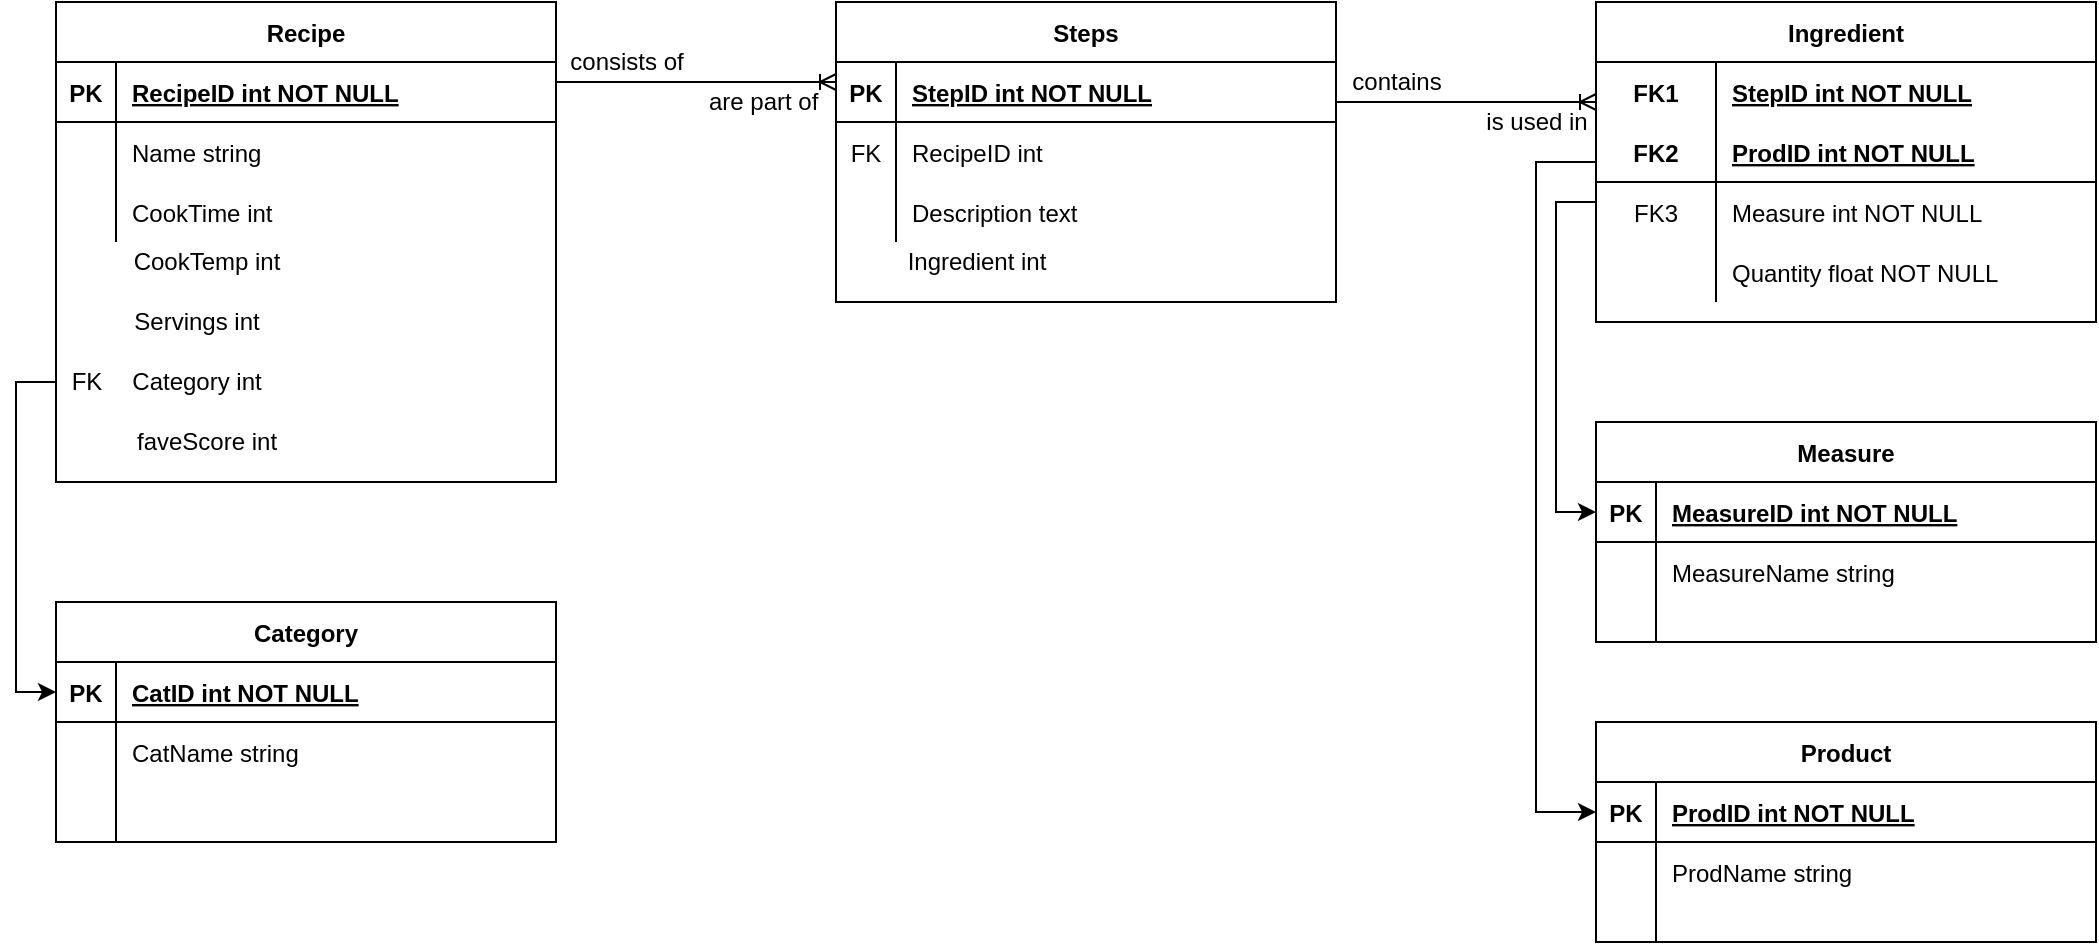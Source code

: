 <mxfile version="13.9.9" type="device"><diagram id="R2lEEEUBdFMjLlhIrx00" name="Page-1"><mxGraphModel dx="1086" dy="816" grid="1" gridSize="10" guides="1" tooltips="1" connect="1" arrows="1" fold="1" page="1" pageScale="1" pageWidth="850" pageHeight="1100" math="0" shadow="0" extFonts="Permanent Marker^https://fonts.googleapis.com/css?family=Permanent+Marker"><root><mxCell id="0"/><mxCell id="1" parent="0"/><mxCell id="C-vyLk0tnHw3VtMMgP7b-2" value="Recipe" style="shape=table;startSize=30;container=1;collapsible=1;childLayout=tableLayout;fixedRows=1;rowLines=0;fontStyle=1;align=center;resizeLast=1;" parent="1" vertex="1"><mxGeometry x="60" y="100" width="250" height="240" as="geometry"/></mxCell><mxCell id="C-vyLk0tnHw3VtMMgP7b-3" value="" style="shape=partialRectangle;collapsible=0;dropTarget=0;pointerEvents=0;fillColor=none;points=[[0,0.5],[1,0.5]];portConstraint=eastwest;top=0;left=0;right=0;bottom=1;" parent="C-vyLk0tnHw3VtMMgP7b-2" vertex="1"><mxGeometry y="30" width="250" height="30" as="geometry"/></mxCell><mxCell id="C-vyLk0tnHw3VtMMgP7b-4" value="PK" style="shape=partialRectangle;overflow=hidden;connectable=0;fillColor=none;top=0;left=0;bottom=0;right=0;fontStyle=1;" parent="C-vyLk0tnHw3VtMMgP7b-3" vertex="1"><mxGeometry width="30" height="30" as="geometry"/></mxCell><mxCell id="C-vyLk0tnHw3VtMMgP7b-5" value="RecipeID int NOT NULL " style="shape=partialRectangle;overflow=hidden;connectable=0;fillColor=none;top=0;left=0;bottom=0;right=0;align=left;spacingLeft=6;fontStyle=5;" parent="C-vyLk0tnHw3VtMMgP7b-3" vertex="1"><mxGeometry x="30" width="220" height="30" as="geometry"/></mxCell><mxCell id="C-vyLk0tnHw3VtMMgP7b-6" value="" style="shape=partialRectangle;collapsible=0;dropTarget=0;pointerEvents=0;fillColor=none;points=[[0,0.5],[1,0.5]];portConstraint=eastwest;top=0;left=0;right=0;bottom=0;" parent="C-vyLk0tnHw3VtMMgP7b-2" vertex="1"><mxGeometry y="60" width="250" height="30" as="geometry"/></mxCell><mxCell id="C-vyLk0tnHw3VtMMgP7b-7" value="" style="shape=partialRectangle;overflow=hidden;connectable=0;fillColor=none;top=0;left=0;bottom=0;right=0;" parent="C-vyLk0tnHw3VtMMgP7b-6" vertex="1"><mxGeometry width="30" height="30" as="geometry"/></mxCell><mxCell id="C-vyLk0tnHw3VtMMgP7b-8" value="Name string" style="shape=partialRectangle;overflow=hidden;connectable=0;fillColor=none;top=0;left=0;bottom=0;right=0;align=left;spacingLeft=6;" parent="C-vyLk0tnHw3VtMMgP7b-6" vertex="1"><mxGeometry x="30" width="220" height="30" as="geometry"/></mxCell><mxCell id="C-vyLk0tnHw3VtMMgP7b-9" value="" style="shape=partialRectangle;collapsible=0;dropTarget=0;pointerEvents=0;fillColor=none;points=[[0,0.5],[1,0.5]];portConstraint=eastwest;top=0;left=0;right=0;bottom=0;" parent="C-vyLk0tnHw3VtMMgP7b-2" vertex="1"><mxGeometry y="90" width="250" height="30" as="geometry"/></mxCell><mxCell id="C-vyLk0tnHw3VtMMgP7b-10" value="" style="shape=partialRectangle;overflow=hidden;connectable=0;fillColor=none;top=0;left=0;bottom=0;right=0;" parent="C-vyLk0tnHw3VtMMgP7b-9" vertex="1"><mxGeometry width="30" height="30" as="geometry"/></mxCell><mxCell id="C-vyLk0tnHw3VtMMgP7b-11" value="CookTime int" style="shape=partialRectangle;overflow=hidden;connectable=0;fillColor=none;top=0;left=0;bottom=0;right=0;align=left;spacingLeft=6;" parent="C-vyLk0tnHw3VtMMgP7b-9" vertex="1"><mxGeometry x="30" width="220" height="30" as="geometry"/></mxCell><mxCell id="B8sItTCYWvXH9NUUtVod-1" value="CookTemp int" style="text;html=1;align=center;verticalAlign=middle;resizable=0;points=[];autosize=1;strokeColor=none;" parent="1" vertex="1"><mxGeometry x="90" y="220" width="90" height="20" as="geometry"/></mxCell><mxCell id="B8sItTCYWvXH9NUUtVod-3" value="Servings int" style="text;html=1;align=center;verticalAlign=middle;resizable=0;points=[];autosize=1;strokeColor=none;" parent="1" vertex="1"><mxGeometry x="90" y="250" width="80" height="20" as="geometry"/></mxCell><mxCell id="B8sItTCYWvXH9NUUtVod-4" value="Category int" style="text;html=1;align=center;verticalAlign=middle;resizable=0;points=[];autosize=1;strokeColor=none;" parent="1" vertex="1"><mxGeometry x="90" y="280" width="80" height="20" as="geometry"/></mxCell><mxCell id="B8sItTCYWvXH9NUUtVod-13" value="Category" style="shape=table;startSize=30;container=1;collapsible=1;childLayout=tableLayout;fixedRows=1;rowLines=0;fontStyle=1;align=center;resizeLast=1;" parent="1" vertex="1"><mxGeometry x="60" y="400" width="250" height="120" as="geometry"/></mxCell><mxCell id="B8sItTCYWvXH9NUUtVod-14" value="" style="shape=partialRectangle;collapsible=0;dropTarget=0;pointerEvents=0;fillColor=none;points=[[0,0.5],[1,0.5]];portConstraint=eastwest;top=0;left=0;right=0;bottom=1;" parent="B8sItTCYWvXH9NUUtVod-13" vertex="1"><mxGeometry y="30" width="250" height="30" as="geometry"/></mxCell><mxCell id="B8sItTCYWvXH9NUUtVod-15" value="PK" style="shape=partialRectangle;overflow=hidden;connectable=0;fillColor=none;top=0;left=0;bottom=0;right=0;fontStyle=1;" parent="B8sItTCYWvXH9NUUtVod-14" vertex="1"><mxGeometry width="30" height="30" as="geometry"/></mxCell><mxCell id="B8sItTCYWvXH9NUUtVod-16" value="CatID int NOT NULL " style="shape=partialRectangle;overflow=hidden;connectable=0;fillColor=none;top=0;left=0;bottom=0;right=0;align=left;spacingLeft=6;fontStyle=5;" parent="B8sItTCYWvXH9NUUtVod-14" vertex="1"><mxGeometry x="30" width="220" height="30" as="geometry"/></mxCell><mxCell id="B8sItTCYWvXH9NUUtVod-17" value="" style="shape=partialRectangle;collapsible=0;dropTarget=0;pointerEvents=0;fillColor=none;points=[[0,0.5],[1,0.5]];portConstraint=eastwest;top=0;left=0;right=0;bottom=0;" parent="B8sItTCYWvXH9NUUtVod-13" vertex="1"><mxGeometry y="60" width="250" height="30" as="geometry"/></mxCell><mxCell id="B8sItTCYWvXH9NUUtVod-18" value="" style="shape=partialRectangle;overflow=hidden;connectable=0;fillColor=none;top=0;left=0;bottom=0;right=0;" parent="B8sItTCYWvXH9NUUtVod-17" vertex="1"><mxGeometry width="30" height="30" as="geometry"/></mxCell><mxCell id="B8sItTCYWvXH9NUUtVod-19" value="CatName string" style="shape=partialRectangle;overflow=hidden;connectable=0;fillColor=none;top=0;left=0;bottom=0;right=0;align=left;spacingLeft=6;" parent="B8sItTCYWvXH9NUUtVod-17" vertex="1"><mxGeometry x="30" width="220" height="30" as="geometry"/></mxCell><mxCell id="B8sItTCYWvXH9NUUtVod-20" value="" style="shape=partialRectangle;collapsible=0;dropTarget=0;pointerEvents=0;fillColor=none;points=[[0,0.5],[1,0.5]];portConstraint=eastwest;top=0;left=0;right=0;bottom=0;" parent="B8sItTCYWvXH9NUUtVod-13" vertex="1"><mxGeometry y="90" width="250" height="30" as="geometry"/></mxCell><mxCell id="B8sItTCYWvXH9NUUtVod-21" value="" style="shape=partialRectangle;overflow=hidden;connectable=0;fillColor=none;top=0;left=0;bottom=0;right=0;" parent="B8sItTCYWvXH9NUUtVod-20" vertex="1"><mxGeometry width="30" height="30" as="geometry"/></mxCell><mxCell id="B8sItTCYWvXH9NUUtVod-22" value="" style="shape=partialRectangle;overflow=hidden;connectable=0;fillColor=none;top=0;left=0;bottom=0;right=0;align=left;spacingLeft=6;" parent="B8sItTCYWvXH9NUUtVod-20" vertex="1"><mxGeometry x="30" width="220" height="30" as="geometry"/></mxCell><mxCell id="B8sItTCYWvXH9NUUtVod-27" value="" style="edgeStyle=entityRelationEdgeStyle;fontSize=12;html=1;endArrow=ERoneToMany;" parent="1" edge="1"><mxGeometry width="100" height="100" relative="1" as="geometry"><mxPoint x="310" y="140" as="sourcePoint"/><mxPoint x="450" y="140" as="targetPoint"/></mxGeometry></mxCell><mxCell id="B8sItTCYWvXH9NUUtVod-28" value="consists of" style="text;html=1;align=center;verticalAlign=middle;resizable=0;points=[];autosize=1;strokeColor=none;" parent="1" vertex="1"><mxGeometry x="310" y="120" width="70" height="20" as="geometry"/></mxCell><mxCell id="B8sItTCYWvXH9NUUtVod-43" value="Ingredient" style="shape=table;startSize=30;container=1;collapsible=1;childLayout=tableLayout;fixedRows=1;rowLines=0;fontStyle=1;align=center;resizeLast=1;" parent="1" vertex="1"><mxGeometry x="830" y="100" width="250" height="160" as="geometry"/></mxCell><mxCell id="B8sItTCYWvXH9NUUtVod-44" value="" style="shape=partialRectangle;collapsible=0;dropTarget=0;pointerEvents=0;fillColor=none;top=0;left=0;bottom=0;right=0;points=[[0,0.5],[1,0.5]];portConstraint=eastwest;" parent="B8sItTCYWvXH9NUUtVod-43" vertex="1"><mxGeometry y="30" width="250" height="30" as="geometry"/></mxCell><mxCell id="B8sItTCYWvXH9NUUtVod-45" value="FK1" style="shape=partialRectangle;connectable=0;fillColor=none;top=0;left=0;bottom=0;right=0;fontStyle=1;overflow=hidden;" parent="B8sItTCYWvXH9NUUtVod-44" vertex="1"><mxGeometry width="60" height="30" as="geometry"/></mxCell><mxCell id="B8sItTCYWvXH9NUUtVod-46" value="StepID int NOT NULL" style="shape=partialRectangle;connectable=0;fillColor=none;top=0;left=0;bottom=0;right=0;align=left;spacingLeft=6;fontStyle=5;overflow=hidden;" parent="B8sItTCYWvXH9NUUtVod-44" vertex="1"><mxGeometry x="60" width="190" height="30" as="geometry"/></mxCell><mxCell id="B8sItTCYWvXH9NUUtVod-47" value="" style="shape=partialRectangle;collapsible=0;dropTarget=0;pointerEvents=0;fillColor=none;top=0;left=0;bottom=1;right=0;points=[[0,0.5],[1,0.5]];portConstraint=eastwest;" parent="B8sItTCYWvXH9NUUtVod-43" vertex="1"><mxGeometry y="60" width="250" height="30" as="geometry"/></mxCell><mxCell id="B8sItTCYWvXH9NUUtVod-48" value="FK2" style="shape=partialRectangle;connectable=0;fillColor=none;top=0;left=0;bottom=0;right=0;fontStyle=1;overflow=hidden;" parent="B8sItTCYWvXH9NUUtVod-47" vertex="1"><mxGeometry width="60" height="30" as="geometry"/></mxCell><mxCell id="B8sItTCYWvXH9NUUtVod-49" value="ProdID int NOT NULL" style="shape=partialRectangle;connectable=0;fillColor=none;top=0;left=0;bottom=0;right=0;align=left;spacingLeft=6;fontStyle=5;overflow=hidden;" parent="B8sItTCYWvXH9NUUtVod-47" vertex="1"><mxGeometry x="60" width="190" height="30" as="geometry"/></mxCell><mxCell id="B8sItTCYWvXH9NUUtVod-50" value="" style="shape=partialRectangle;collapsible=0;dropTarget=0;pointerEvents=0;fillColor=none;top=0;left=0;bottom=0;right=0;points=[[0,0.5],[1,0.5]];portConstraint=eastwest;" parent="B8sItTCYWvXH9NUUtVod-43" vertex="1"><mxGeometry y="90" width="250" height="30" as="geometry"/></mxCell><mxCell id="B8sItTCYWvXH9NUUtVod-51" value="FK3" style="shape=partialRectangle;connectable=0;fillColor=none;top=0;left=0;bottom=0;right=0;editable=1;overflow=hidden;" parent="B8sItTCYWvXH9NUUtVod-50" vertex="1"><mxGeometry width="60" height="30" as="geometry"/></mxCell><mxCell id="B8sItTCYWvXH9NUUtVod-52" value="Measure int NOT NULL" style="shape=partialRectangle;connectable=0;fillColor=none;top=0;left=0;bottom=0;right=0;align=left;spacingLeft=6;overflow=hidden;" parent="B8sItTCYWvXH9NUUtVod-50" vertex="1"><mxGeometry x="60" width="190" height="30" as="geometry"/></mxCell><mxCell id="B8sItTCYWvXH9NUUtVod-53" value="" style="shape=partialRectangle;collapsible=0;dropTarget=0;pointerEvents=0;fillColor=none;top=0;left=0;bottom=0;right=0;points=[[0,0.5],[1,0.5]];portConstraint=eastwest;" parent="B8sItTCYWvXH9NUUtVod-43" vertex="1"><mxGeometry y="120" width="250" height="30" as="geometry"/></mxCell><mxCell id="B8sItTCYWvXH9NUUtVod-54" value="" style="shape=partialRectangle;connectable=0;fillColor=none;top=0;left=0;bottom=0;right=0;editable=1;overflow=hidden;" parent="B8sItTCYWvXH9NUUtVod-53" vertex="1"><mxGeometry width="60" height="30" as="geometry"/></mxCell><mxCell id="B8sItTCYWvXH9NUUtVod-55" value="Quantity float NOT NULL" style="shape=partialRectangle;connectable=0;fillColor=none;top=0;left=0;bottom=0;right=0;align=left;spacingLeft=6;overflow=hidden;" parent="B8sItTCYWvXH9NUUtVod-53" vertex="1"><mxGeometry x="60" width="190" height="30" as="geometry"/></mxCell><mxCell id="B8sItTCYWvXH9NUUtVod-58" value="FK" style="text;html=1;align=center;verticalAlign=middle;resizable=0;points=[];autosize=1;strokeColor=none;" parent="1" vertex="1"><mxGeometry x="60" y="280" width="30" height="20" as="geometry"/></mxCell><mxCell id="B8sItTCYWvXH9NUUtVod-59" value="Product" style="shape=table;startSize=30;container=1;collapsible=1;childLayout=tableLayout;fixedRows=1;rowLines=0;fontStyle=1;align=center;resizeLast=1;" parent="1" vertex="1"><mxGeometry x="830" y="460" width="250" height="110" as="geometry"/></mxCell><mxCell id="B8sItTCYWvXH9NUUtVod-60" value="" style="shape=partialRectangle;collapsible=0;dropTarget=0;pointerEvents=0;fillColor=none;points=[[0,0.5],[1,0.5]];portConstraint=eastwest;top=0;left=0;right=0;bottom=1;" parent="B8sItTCYWvXH9NUUtVod-59" vertex="1"><mxGeometry y="30" width="250" height="30" as="geometry"/></mxCell><mxCell id="B8sItTCYWvXH9NUUtVod-61" value="PK" style="shape=partialRectangle;overflow=hidden;connectable=0;fillColor=none;top=0;left=0;bottom=0;right=0;fontStyle=1;" parent="B8sItTCYWvXH9NUUtVod-60" vertex="1"><mxGeometry width="30" height="30" as="geometry"/></mxCell><mxCell id="B8sItTCYWvXH9NUUtVod-62" value="ProdID int NOT NULL " style="shape=partialRectangle;overflow=hidden;connectable=0;fillColor=none;top=0;left=0;bottom=0;right=0;align=left;spacingLeft=6;fontStyle=5;" parent="B8sItTCYWvXH9NUUtVod-60" vertex="1"><mxGeometry x="30" width="220" height="30" as="geometry"/></mxCell><mxCell id="B8sItTCYWvXH9NUUtVod-63" value="" style="shape=partialRectangle;collapsible=0;dropTarget=0;pointerEvents=0;fillColor=none;points=[[0,0.5],[1,0.5]];portConstraint=eastwest;top=0;left=0;right=0;bottom=0;" parent="B8sItTCYWvXH9NUUtVod-59" vertex="1"><mxGeometry y="60" width="250" height="30" as="geometry"/></mxCell><mxCell id="B8sItTCYWvXH9NUUtVod-64" value="" style="shape=partialRectangle;overflow=hidden;connectable=0;fillColor=none;top=0;left=0;bottom=0;right=0;" parent="B8sItTCYWvXH9NUUtVod-63" vertex="1"><mxGeometry width="30" height="30" as="geometry"/></mxCell><mxCell id="B8sItTCYWvXH9NUUtVod-65" value="ProdName string" style="shape=partialRectangle;overflow=hidden;connectable=0;fillColor=none;top=0;left=0;bottom=0;right=0;align=left;spacingLeft=6;" parent="B8sItTCYWvXH9NUUtVod-63" vertex="1"><mxGeometry x="30" width="220" height="30" as="geometry"/></mxCell><mxCell id="B8sItTCYWvXH9NUUtVod-66" value="" style="shape=partialRectangle;collapsible=0;dropTarget=0;pointerEvents=0;fillColor=none;points=[[0,0.5],[1,0.5]];portConstraint=eastwest;top=0;left=0;right=0;bottom=0;" parent="B8sItTCYWvXH9NUUtVod-59" vertex="1"><mxGeometry y="90" width="250" height="20" as="geometry"/></mxCell><mxCell id="B8sItTCYWvXH9NUUtVod-67" value="" style="shape=partialRectangle;overflow=hidden;connectable=0;fillColor=none;top=0;left=0;bottom=0;right=0;" parent="B8sItTCYWvXH9NUUtVod-66" vertex="1"><mxGeometry width="30" height="20" as="geometry"/></mxCell><mxCell id="B8sItTCYWvXH9NUUtVod-68" value="" style="shape=partialRectangle;overflow=hidden;connectable=0;fillColor=none;top=0;left=0;bottom=0;right=0;align=left;spacingLeft=6;" parent="B8sItTCYWvXH9NUUtVod-66" vertex="1"><mxGeometry x="30" width="220" height="20" as="geometry"/></mxCell><mxCell id="B8sItTCYWvXH9NUUtVod-69" value="Steps" style="shape=table;startSize=30;container=1;collapsible=1;childLayout=tableLayout;fixedRows=1;rowLines=0;fontStyle=1;align=center;resizeLast=1;" parent="1" vertex="1"><mxGeometry x="450" y="100" width="250" height="150" as="geometry"/></mxCell><mxCell id="B8sItTCYWvXH9NUUtVod-70" value="" style="shape=partialRectangle;collapsible=0;dropTarget=0;pointerEvents=0;fillColor=none;points=[[0,0.5],[1,0.5]];portConstraint=eastwest;top=0;left=0;right=0;bottom=1;" parent="B8sItTCYWvXH9NUUtVod-69" vertex="1"><mxGeometry y="30" width="250" height="30" as="geometry"/></mxCell><mxCell id="B8sItTCYWvXH9NUUtVod-71" value="PK" style="shape=partialRectangle;overflow=hidden;connectable=0;fillColor=none;top=0;left=0;bottom=0;right=0;fontStyle=1;" parent="B8sItTCYWvXH9NUUtVod-70" vertex="1"><mxGeometry width="30" height="30" as="geometry"/></mxCell><mxCell id="B8sItTCYWvXH9NUUtVod-72" value="StepID int NOT NULL " style="shape=partialRectangle;overflow=hidden;connectable=0;fillColor=none;top=0;left=0;bottom=0;right=0;align=left;spacingLeft=6;fontStyle=5;" parent="B8sItTCYWvXH9NUUtVod-70" vertex="1"><mxGeometry x="30" width="220" height="30" as="geometry"/></mxCell><mxCell id="B8sItTCYWvXH9NUUtVod-73" value="" style="shape=partialRectangle;collapsible=0;dropTarget=0;pointerEvents=0;fillColor=none;points=[[0,0.5],[1,0.5]];portConstraint=eastwest;top=0;left=0;right=0;bottom=0;" parent="B8sItTCYWvXH9NUUtVod-69" vertex="1"><mxGeometry y="60" width="250" height="30" as="geometry"/></mxCell><mxCell id="B8sItTCYWvXH9NUUtVod-74" value="FK" style="shape=partialRectangle;overflow=hidden;connectable=0;fillColor=none;top=0;left=0;bottom=0;right=0;" parent="B8sItTCYWvXH9NUUtVod-73" vertex="1"><mxGeometry width="30" height="30" as="geometry"/></mxCell><mxCell id="B8sItTCYWvXH9NUUtVod-75" value="RecipeID int" style="shape=partialRectangle;overflow=hidden;connectable=0;fillColor=none;top=0;left=0;bottom=0;right=0;align=left;spacingLeft=6;" parent="B8sItTCYWvXH9NUUtVod-73" vertex="1"><mxGeometry x="30" width="220" height="30" as="geometry"/></mxCell><mxCell id="B8sItTCYWvXH9NUUtVod-76" value="" style="shape=partialRectangle;collapsible=0;dropTarget=0;pointerEvents=0;fillColor=none;points=[[0,0.5],[1,0.5]];portConstraint=eastwest;top=0;left=0;right=0;bottom=0;" parent="B8sItTCYWvXH9NUUtVod-69" vertex="1"><mxGeometry y="90" width="250" height="30" as="geometry"/></mxCell><mxCell id="B8sItTCYWvXH9NUUtVod-77" value="" style="shape=partialRectangle;overflow=hidden;connectable=0;fillColor=none;top=0;left=0;bottom=0;right=0;" parent="B8sItTCYWvXH9NUUtVod-76" vertex="1"><mxGeometry width="30" height="30" as="geometry"/></mxCell><mxCell id="B8sItTCYWvXH9NUUtVod-78" value="Description text" style="shape=partialRectangle;overflow=hidden;connectable=0;fillColor=none;top=0;left=0;bottom=0;right=0;align=left;spacingLeft=6;" parent="B8sItTCYWvXH9NUUtVod-76" vertex="1"><mxGeometry x="30" width="220" height="30" as="geometry"/></mxCell><mxCell id="B8sItTCYWvXH9NUUtVod-85" style="edgeStyle=orthogonalEdgeStyle;rounded=0;orthogonalLoop=1;jettySize=auto;html=1;entryX=0;entryY=0.5;entryDx=0;entryDy=0;" parent="1" source="B8sItTCYWvXH9NUUtVod-58" target="B8sItTCYWvXH9NUUtVod-14" edge="1"><mxGeometry relative="1" as="geometry"><mxPoint x="55" y="290" as="sourcePoint"/><Array as="points"><mxPoint x="40" y="290"/><mxPoint x="40" y="445"/></Array></mxGeometry></mxCell><mxCell id="B8sItTCYWvXH9NUUtVod-86" value="Ingredient int" style="text;html=1;align=center;verticalAlign=middle;resizable=0;points=[];autosize=1;strokeColor=none;" parent="1" vertex="1"><mxGeometry x="480" y="220" width="80" height="20" as="geometry"/></mxCell><mxCell id="B8sItTCYWvXH9NUUtVod-89" value="" style="edgeStyle=entityRelationEdgeStyle;fontSize=12;html=1;endArrow=ERoneToMany;" parent="1" edge="1"><mxGeometry width="100" height="100" relative="1" as="geometry"><mxPoint x="700" y="150" as="sourcePoint"/><mxPoint x="830" y="150" as="targetPoint"/></mxGeometry></mxCell><mxCell id="B8sItTCYWvXH9NUUtVod-90" value="are part of&amp;nbsp;" style="text;html=1;align=center;verticalAlign=middle;resizable=0;points=[];autosize=1;strokeColor=none;" parent="1" vertex="1"><mxGeometry x="380" y="140" width="70" height="20" as="geometry"/></mxCell><mxCell id="B8sItTCYWvXH9NUUtVod-91" value="contains" style="text;html=1;align=center;verticalAlign=middle;resizable=0;points=[];autosize=1;strokeColor=none;" parent="1" vertex="1"><mxGeometry x="700" y="130" width="60" height="20" as="geometry"/></mxCell><mxCell id="B8sItTCYWvXH9NUUtVod-92" style="edgeStyle=orthogonalEdgeStyle;rounded=0;orthogonalLoop=1;jettySize=auto;html=1;entryX=0;entryY=0.5;entryDx=0;entryDy=0;" parent="1" edge="1"><mxGeometry relative="1" as="geometry"><mxPoint x="830" y="200" as="sourcePoint"/><mxPoint x="830" y="355" as="targetPoint"/><Array as="points"><mxPoint x="810" y="200"/><mxPoint x="810" y="355"/></Array></mxGeometry></mxCell><mxCell id="B8sItTCYWvXH9NUUtVod-93" value="Measure" style="shape=table;startSize=30;container=1;collapsible=1;childLayout=tableLayout;fixedRows=1;rowLines=0;fontStyle=1;align=center;resizeLast=1;" parent="1" vertex="1"><mxGeometry x="830" y="310" width="250" height="110" as="geometry"/></mxCell><mxCell id="B8sItTCYWvXH9NUUtVod-94" value="" style="shape=partialRectangle;collapsible=0;dropTarget=0;pointerEvents=0;fillColor=none;points=[[0,0.5],[1,0.5]];portConstraint=eastwest;top=0;left=0;right=0;bottom=1;" parent="B8sItTCYWvXH9NUUtVod-93" vertex="1"><mxGeometry y="30" width="250" height="30" as="geometry"/></mxCell><mxCell id="B8sItTCYWvXH9NUUtVod-95" value="PK" style="shape=partialRectangle;overflow=hidden;connectable=0;fillColor=none;top=0;left=0;bottom=0;right=0;fontStyle=1;" parent="B8sItTCYWvXH9NUUtVod-94" vertex="1"><mxGeometry width="30" height="30" as="geometry"/></mxCell><mxCell id="B8sItTCYWvXH9NUUtVod-96" value="MeasureID int NOT NULL " style="shape=partialRectangle;overflow=hidden;connectable=0;fillColor=none;top=0;left=0;bottom=0;right=0;align=left;spacingLeft=6;fontStyle=5;" parent="B8sItTCYWvXH9NUUtVod-94" vertex="1"><mxGeometry x="30" width="220" height="30" as="geometry"/></mxCell><mxCell id="B8sItTCYWvXH9NUUtVod-97" value="" style="shape=partialRectangle;collapsible=0;dropTarget=0;pointerEvents=0;fillColor=none;points=[[0,0.5],[1,0.5]];portConstraint=eastwest;top=0;left=0;right=0;bottom=0;" parent="B8sItTCYWvXH9NUUtVod-93" vertex="1"><mxGeometry y="60" width="250" height="30" as="geometry"/></mxCell><mxCell id="B8sItTCYWvXH9NUUtVod-98" value="" style="shape=partialRectangle;overflow=hidden;connectable=0;fillColor=none;top=0;left=0;bottom=0;right=0;" parent="B8sItTCYWvXH9NUUtVod-97" vertex="1"><mxGeometry width="30" height="30" as="geometry"/></mxCell><mxCell id="B8sItTCYWvXH9NUUtVod-99" value="MeasureName string" style="shape=partialRectangle;overflow=hidden;connectable=0;fillColor=none;top=0;left=0;bottom=0;right=0;align=left;spacingLeft=6;" parent="B8sItTCYWvXH9NUUtVod-97" vertex="1"><mxGeometry x="30" width="220" height="30" as="geometry"/></mxCell><mxCell id="B8sItTCYWvXH9NUUtVod-100" value="" style="shape=partialRectangle;collapsible=0;dropTarget=0;pointerEvents=0;fillColor=none;points=[[0,0.5],[1,0.5]];portConstraint=eastwest;top=0;left=0;right=0;bottom=0;" parent="B8sItTCYWvXH9NUUtVod-93" vertex="1"><mxGeometry y="90" width="250" height="20" as="geometry"/></mxCell><mxCell id="B8sItTCYWvXH9NUUtVod-101" value="" style="shape=partialRectangle;overflow=hidden;connectable=0;fillColor=none;top=0;left=0;bottom=0;right=0;" parent="B8sItTCYWvXH9NUUtVod-100" vertex="1"><mxGeometry width="30" height="20" as="geometry"/></mxCell><mxCell id="B8sItTCYWvXH9NUUtVod-102" value="" style="shape=partialRectangle;overflow=hidden;connectable=0;fillColor=none;top=0;left=0;bottom=0;right=0;align=left;spacingLeft=6;" parent="B8sItTCYWvXH9NUUtVod-100" vertex="1"><mxGeometry x="30" width="220" height="20" as="geometry"/></mxCell><mxCell id="B8sItTCYWvXH9NUUtVod-103" value="is used in" style="text;html=1;align=center;verticalAlign=middle;resizable=0;points=[];autosize=1;strokeColor=none;" parent="1" vertex="1"><mxGeometry x="765" y="150" width="70" height="20" as="geometry"/></mxCell><mxCell id="B8sItTCYWvXH9NUUtVod-104" style="edgeStyle=orthogonalEdgeStyle;rounded=0;orthogonalLoop=1;jettySize=auto;html=1;entryX=0;entryY=0.5;entryDx=0;entryDy=0;" parent="1" target="B8sItTCYWvXH9NUUtVod-60" edge="1"><mxGeometry relative="1" as="geometry"><mxPoint x="830" y="180" as="sourcePoint"/><mxPoint x="820" y="510" as="targetPoint"/><Array as="points"><mxPoint x="800" y="180"/><mxPoint x="800" y="505"/></Array></mxGeometry></mxCell><mxCell id="EzVGAIJrGRET2CyE3XoU-1" value="faveScore int" style="text;html=1;align=center;verticalAlign=middle;resizable=0;points=[];autosize=1;" vertex="1" parent="1"><mxGeometry x="90" y="310" width="90" height="20" as="geometry"/></mxCell></root></mxGraphModel></diagram></mxfile>